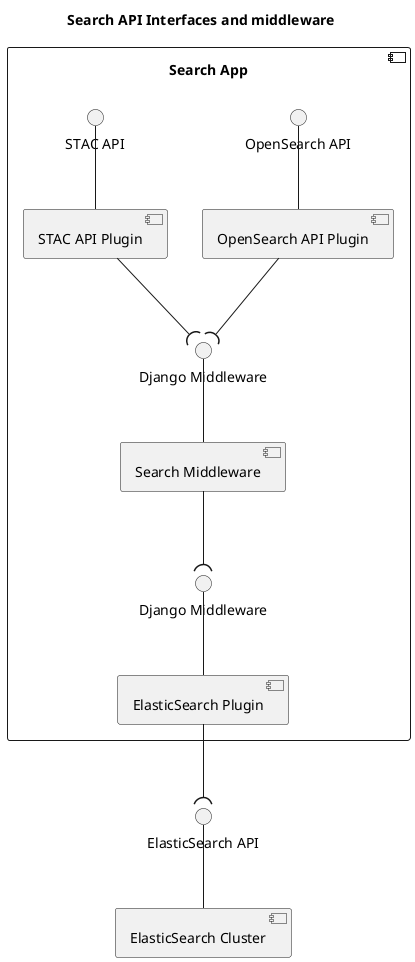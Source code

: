 @startuml
title Search API Interfaces and middleware

component "ElasticSearch Cluster" as cpElasticSearchCluster
interface "ElasticSearch API" as ifElasticSearchAPI
cpElasticSearchCluster -up-() ifElasticSearchAPI

component cpSearchApp as "Search App" {
    component "STAC API Plugin" as cpStacApiPlugin
    interface "STAC API" as ifStacAPI
    cpStacApiPlugin -up-() ifStacAPI

    component "OpenSearch API Plugin" as cpOpenSearchApiPlugin
    interface "OpenSearch API" as ifOpenSearchAPI
    cpOpenSearchApiPlugin -up-() ifOpenSearchAPI

    component "Search Middleware" as cpSearchMiddleware
    interface "Django Middleware" as ifSearchMiddleware
    cpSearchMiddleware -up-() ifSearchMiddleware
    
    component "ElasticSearch Plugin" as cpElasticSearchPlugin
    interface "Django Middleware" as ifSearchIndex
    cpElasticSearchPlugin -up-() ifSearchIndex


    cpStacApiPlugin -down-( ifSearchMiddleware
    cpOpenSearchApiPlugin -down-( ifSearchMiddleware
    cpSearchMiddleware -down-( ifSearchIndex
    cpElasticSearchPlugin -down-( ifElasticSearchAPI
}


@enduml